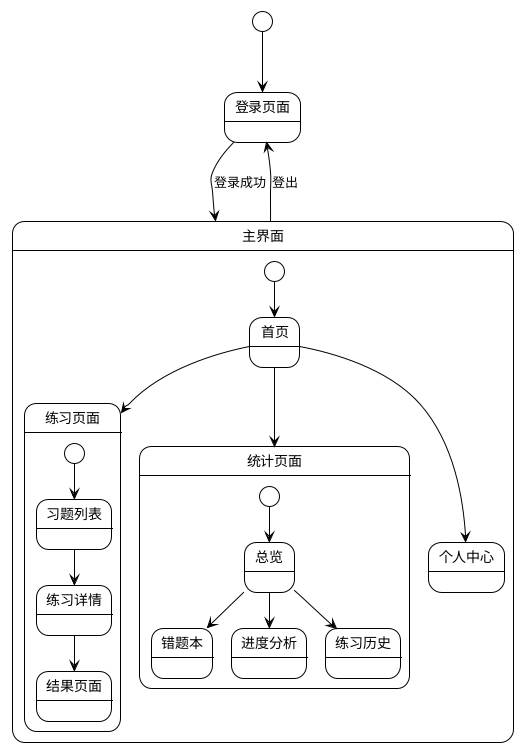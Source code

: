 @startuml 界面导航图
!theme plain
[*] --> 登录页面

state 主界面 {
  [*] --> 首页
  首页 --> 练习页面
  首页 --> 统计页面
  首页 --> 个人中心
  
  state 练习页面 {
    [*] --> 习题列表
    习题列表 --> 练习详情
    练习详情 --> 结果页面
  }
  
  state 统计页面 {
    [*] --> 总览
    总览 --> 错题本
    总览 --> 进度分析
    总览 --> 练习历史
  }
}

登录页面 --> 主界面 : 登录成功
主界面 --> 登录页面 : 登出
@enduml 
